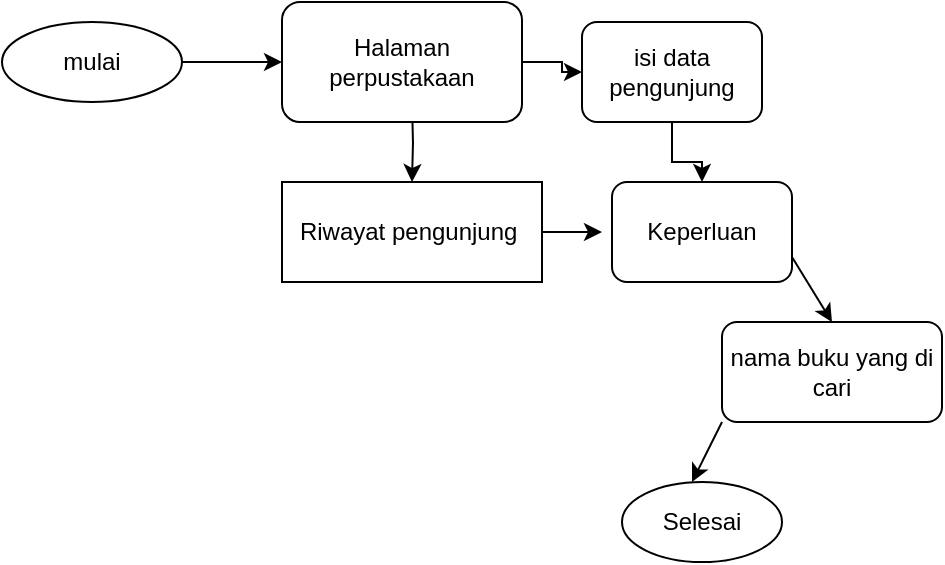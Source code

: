 <mxfile version="23.0.1" type="github">
  <diagram name="Page-1" id="3mEXeOpw3Yt8COfqlXzL">
    <mxGraphModel dx="880" dy="468" grid="1" gridSize="10" guides="1" tooltips="1" connect="1" arrows="1" fold="1" page="1" pageScale="1" pageWidth="850" pageHeight="1100" math="0" shadow="0">
      <root>
        <mxCell id="0" />
        <mxCell id="1" parent="0" />
        <mxCell id="6t2DeoXl4fUYn7Sken-M-2" value="mulai" style="ellipse;whiteSpace=wrap;html=1;" vertex="1" parent="1">
          <mxGeometry x="120" y="590" width="90" height="40" as="geometry" />
        </mxCell>
        <mxCell id="6t2DeoXl4fUYn7Sken-M-27" style="edgeStyle=orthogonalEdgeStyle;rounded=0;orthogonalLoop=1;jettySize=auto;html=1;" edge="1" parent="1">
          <mxGeometry relative="1" as="geometry">
            <mxPoint x="325" y="670" as="targetPoint" />
            <mxPoint x="325" y="630" as="sourcePoint" />
          </mxGeometry>
        </mxCell>
        <mxCell id="6t2DeoXl4fUYn7Sken-M-18" value="nama buku yang di cari" style="rounded=1;whiteSpace=wrap;html=1;" vertex="1" parent="1">
          <mxGeometry x="480" y="740" width="110" height="50" as="geometry" />
        </mxCell>
        <mxCell id="6t2DeoXl4fUYn7Sken-M-26" value="" style="endArrow=classic;html=1;rounded=0;" edge="1" parent="1" source="6t2DeoXl4fUYn7Sken-M-2">
          <mxGeometry width="50" height="50" relative="1" as="geometry">
            <mxPoint x="210" y="660" as="sourcePoint" />
            <mxPoint x="260" y="610" as="targetPoint" />
          </mxGeometry>
        </mxCell>
        <mxCell id="6t2DeoXl4fUYn7Sken-M-28" value="Riwayat pengunjung&amp;nbsp;" style="rounded=0;whiteSpace=wrap;html=1;" vertex="1" parent="1">
          <mxGeometry x="260" y="670" width="130" height="50" as="geometry" />
        </mxCell>
        <mxCell id="6t2DeoXl4fUYn7Sken-M-45" value="Selesai" style="ellipse;whiteSpace=wrap;html=1;" vertex="1" parent="1">
          <mxGeometry x="430" y="820" width="80" height="40" as="geometry" />
        </mxCell>
        <mxCell id="6t2DeoXl4fUYn7Sken-M-51" value="" style="edgeStyle=orthogonalEdgeStyle;rounded=0;orthogonalLoop=1;jettySize=auto;html=1;" edge="1" parent="1" source="6t2DeoXl4fUYn7Sken-M-49" target="6t2DeoXl4fUYn7Sken-M-50">
          <mxGeometry relative="1" as="geometry" />
        </mxCell>
        <mxCell id="6t2DeoXl4fUYn7Sken-M-49" value="Halaman perpustakaan" style="rounded=1;whiteSpace=wrap;html=1;" vertex="1" parent="1">
          <mxGeometry x="260" y="580" width="120" height="60" as="geometry" />
        </mxCell>
        <mxCell id="6t2DeoXl4fUYn7Sken-M-53" value="" style="edgeStyle=orthogonalEdgeStyle;rounded=0;orthogonalLoop=1;jettySize=auto;html=1;" edge="1" parent="1" source="6t2DeoXl4fUYn7Sken-M-50" target="6t2DeoXl4fUYn7Sken-M-52">
          <mxGeometry relative="1" as="geometry" />
        </mxCell>
        <mxCell id="6t2DeoXl4fUYn7Sken-M-50" value="isi data pengunjung" style="rounded=1;whiteSpace=wrap;html=1;" vertex="1" parent="1">
          <mxGeometry x="410" y="590" width="90" height="50" as="geometry" />
        </mxCell>
        <mxCell id="6t2DeoXl4fUYn7Sken-M-52" value="Keperluan" style="rounded=1;whiteSpace=wrap;html=1;" vertex="1" parent="1">
          <mxGeometry x="425" y="670" width="90" height="50" as="geometry" />
        </mxCell>
        <mxCell id="6t2DeoXl4fUYn7Sken-M-54" value="" style="endArrow=classic;html=1;rounded=0;entryX=0.5;entryY=0;entryDx=0;entryDy=0;exitX=1;exitY=0.75;exitDx=0;exitDy=0;" edge="1" parent="1" source="6t2DeoXl4fUYn7Sken-M-52" target="6t2DeoXl4fUYn7Sken-M-18">
          <mxGeometry width="50" height="50" relative="1" as="geometry">
            <mxPoint x="520" y="730" as="sourcePoint" />
            <mxPoint x="570" y="680" as="targetPoint" />
          </mxGeometry>
        </mxCell>
        <mxCell id="6t2DeoXl4fUYn7Sken-M-57" value="" style="endArrow=classic;html=1;rounded=0;exitX=0;exitY=1;exitDx=0;exitDy=0;entryX=0.5;entryY=0;entryDx=0;entryDy=0;" edge="1" parent="1" source="6t2DeoXl4fUYn7Sken-M-18">
          <mxGeometry width="50" height="50" relative="1" as="geometry">
            <mxPoint x="475" y="765" as="sourcePoint" />
            <mxPoint x="465" y="820" as="targetPoint" />
          </mxGeometry>
        </mxCell>
        <mxCell id="6t2DeoXl4fUYn7Sken-M-58" value="" style="endArrow=classic;html=1;rounded=0;exitX=1;exitY=0.75;exitDx=0;exitDy=0;" edge="1" parent="1" source="6t2DeoXl4fUYn7Sken-M-28">
          <mxGeometry width="50" height="50" relative="1" as="geometry">
            <mxPoint x="400" y="700" as="sourcePoint" />
            <mxPoint x="420" y="695" as="targetPoint" />
            <Array as="points">
              <mxPoint x="390" y="695" />
            </Array>
          </mxGeometry>
        </mxCell>
      </root>
    </mxGraphModel>
  </diagram>
</mxfile>
